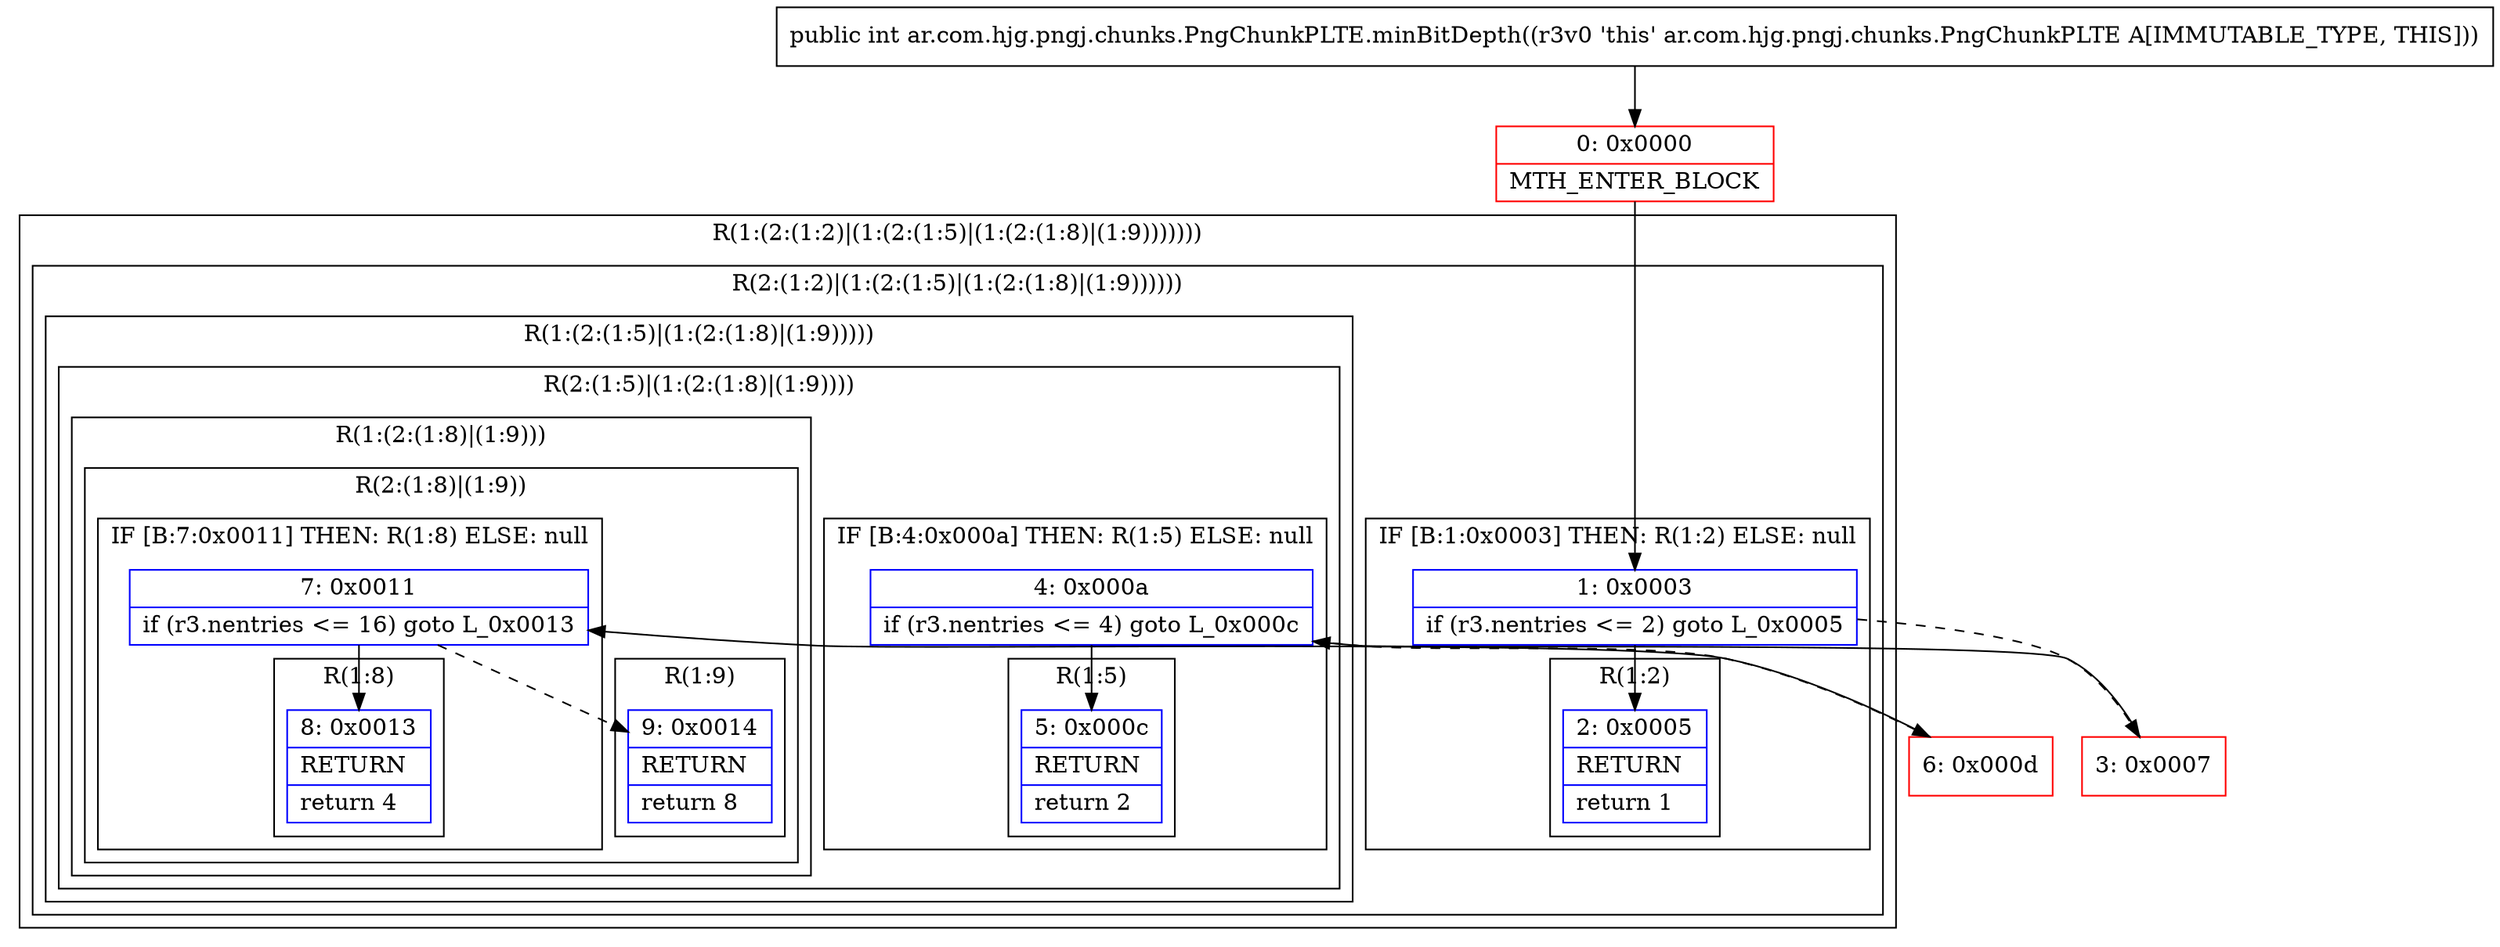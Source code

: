 digraph "CFG forar.com.hjg.pngj.chunks.PngChunkPLTE.minBitDepth()I" {
subgraph cluster_Region_1057026037 {
label = "R(1:(2:(1:2)|(1:(2:(1:5)|(1:(2:(1:8)|(1:9)))))))";
node [shape=record,color=blue];
subgraph cluster_Region_31198231 {
label = "R(2:(1:2)|(1:(2:(1:5)|(1:(2:(1:8)|(1:9))))))";
node [shape=record,color=blue];
subgraph cluster_IfRegion_965412432 {
label = "IF [B:1:0x0003] THEN: R(1:2) ELSE: null";
node [shape=record,color=blue];
Node_1 [shape=record,label="{1\:\ 0x0003|if (r3.nentries \<= 2) goto L_0x0005\l}"];
subgraph cluster_Region_158733053 {
label = "R(1:2)";
node [shape=record,color=blue];
Node_2 [shape=record,label="{2\:\ 0x0005|RETURN\l|return 1\l}"];
}
}
subgraph cluster_Region_825310049 {
label = "R(1:(2:(1:5)|(1:(2:(1:8)|(1:9)))))";
node [shape=record,color=blue];
subgraph cluster_Region_1349264868 {
label = "R(2:(1:5)|(1:(2:(1:8)|(1:9))))";
node [shape=record,color=blue];
subgraph cluster_IfRegion_825495615 {
label = "IF [B:4:0x000a] THEN: R(1:5) ELSE: null";
node [shape=record,color=blue];
Node_4 [shape=record,label="{4\:\ 0x000a|if (r3.nentries \<= 4) goto L_0x000c\l}"];
subgraph cluster_Region_149691678 {
label = "R(1:5)";
node [shape=record,color=blue];
Node_5 [shape=record,label="{5\:\ 0x000c|RETURN\l|return 2\l}"];
}
}
subgraph cluster_Region_809424209 {
label = "R(1:(2:(1:8)|(1:9)))";
node [shape=record,color=blue];
subgraph cluster_Region_21792183 {
label = "R(2:(1:8)|(1:9))";
node [shape=record,color=blue];
subgraph cluster_IfRegion_283691081 {
label = "IF [B:7:0x0011] THEN: R(1:8) ELSE: null";
node [shape=record,color=blue];
Node_7 [shape=record,label="{7\:\ 0x0011|if (r3.nentries \<= 16) goto L_0x0013\l}"];
subgraph cluster_Region_2013541287 {
label = "R(1:8)";
node [shape=record,color=blue];
Node_8 [shape=record,label="{8\:\ 0x0013|RETURN\l|return 4\l}"];
}
}
subgraph cluster_Region_1054274987 {
label = "R(1:9)";
node [shape=record,color=blue];
Node_9 [shape=record,label="{9\:\ 0x0014|RETURN\l|return 8\l}"];
}
}
}
}
}
}
}
Node_0 [shape=record,color=red,label="{0\:\ 0x0000|MTH_ENTER_BLOCK\l}"];
Node_3 [shape=record,color=red,label="{3\:\ 0x0007}"];
Node_6 [shape=record,color=red,label="{6\:\ 0x000d}"];
MethodNode[shape=record,label="{public int ar.com.hjg.pngj.chunks.PngChunkPLTE.minBitDepth((r3v0 'this' ar.com.hjg.pngj.chunks.PngChunkPLTE A[IMMUTABLE_TYPE, THIS])) }"];
MethodNode -> Node_0;
Node_1 -> Node_2;
Node_1 -> Node_3[style=dashed];
Node_4 -> Node_5;
Node_4 -> Node_6[style=dashed];
Node_7 -> Node_8;
Node_7 -> Node_9[style=dashed];
Node_0 -> Node_1;
Node_3 -> Node_4;
Node_6 -> Node_7;
}

